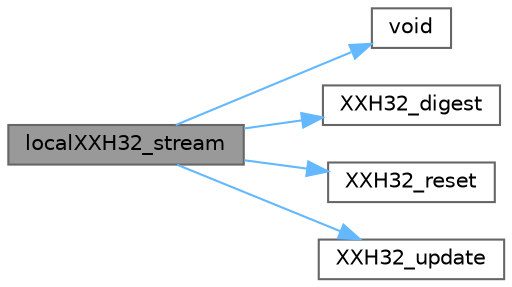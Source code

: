 digraph "localXXH32_stream"
{
 // LATEX_PDF_SIZE
  bgcolor="transparent";
  edge [fontname=Helvetica,fontsize=10,labelfontname=Helvetica,labelfontsize=10];
  node [fontname=Helvetica,fontsize=10,shape=box,height=0.2,width=0.4];
  rankdir="LR";
  Node1 [id="Node000001",label="localXXH32_stream",height=0.2,width=0.4,color="gray40", fillcolor="grey60", style="filled", fontcolor="black",tooltip=" "];
  Node1 -> Node2 [id="edge1_Node000001_Node000002",color="steelblue1",style="solid",tooltip=" "];
  Node2 [id="Node000002",label="void",height=0.2,width=0.4,color="grey40", fillcolor="white", style="filled",URL="$mimalloc_8h.html#a9d6d8aef94ac19034a5f163606f84830",tooltip=" "];
  Node1 -> Node3 [id="edge2_Node000001_Node000003",color="steelblue1",style="solid",tooltip=" "];
  Node3 [id="Node000003",label="XXH32_digest",height=0.2,width=0.4,color="grey40", fillcolor="white", style="filled",URL="$group___x_x_h32__family.html#ga0fbc2f47c31a6af57f46163212f2e11b",tooltip="Returns the calculated hash value from an XXH32_state_t."];
  Node1 -> Node4 [id="edge3_Node000001_Node000004",color="steelblue1",style="solid",tooltip=" "];
  Node4 [id="Node000004",label="XXH32_reset",height=0.2,width=0.4,color="grey40", fillcolor="white", style="filled",URL="$group___x_x_h32__family.html#ga817d5e6ae49b78747e5af15e5cc88b2b",tooltip="Resets an XXH32_state_t to begin a new hash."];
  Node1 -> Node5 [id="edge4_Node000001_Node000005",color="steelblue1",style="solid",tooltip=" "];
  Node5 [id="Node000005",label="XXH32_update",height=0.2,width=0.4,color="grey40", fillcolor="white", style="filled",URL="$group___x_x_h32__family.html#gaacc2e89656b7b7184279c2d621594afa",tooltip="Consumes a block of input to an XXH32_state_t."];
}

